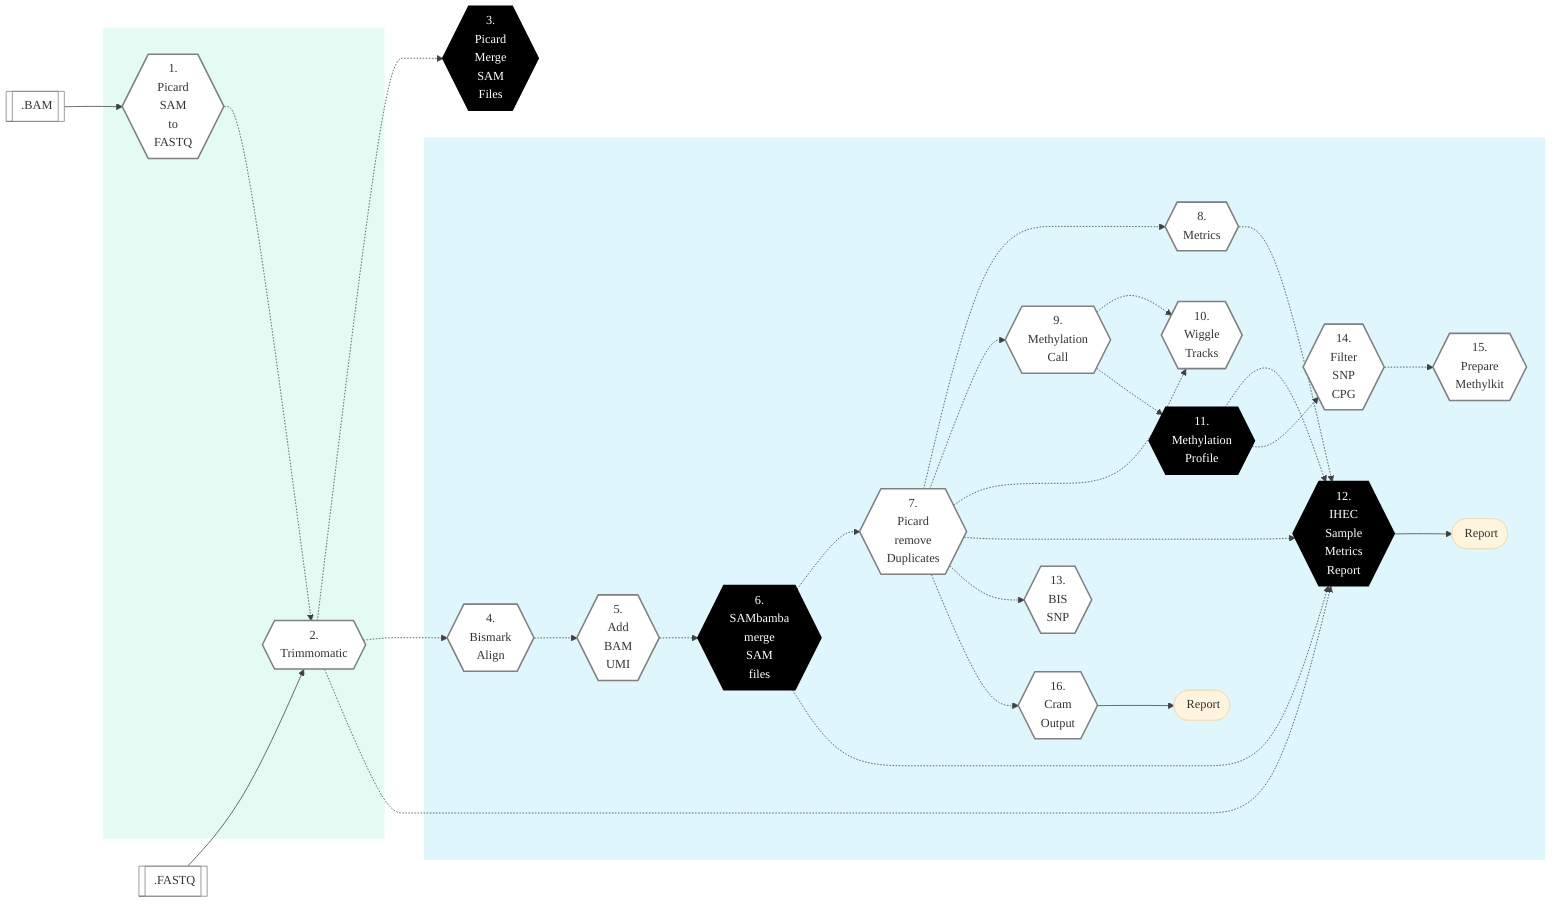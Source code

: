 %%{init: {'theme': 'base', 'themeVariables': { 'lineColor': '#404040'}, 'fontFamily': 'Montserrat', 'fontSize': 10}}%%

        %% GenPipes Schema for methylseq.py
        %% Ref: https://bitbucket.org/mugqic/genpipes/src/master/pipelines/methylseq/
        %% Author Shaloo Shalini <shalz@hotmail.com>

        graph LR
          InputBAM[[fa:fa-file-archive-o .BAM]]
          InputFASTQ[[fa:fa-sticky-note-o .FASTQ ]]
          Output([fa:fa-sticky-note-o Report ])
          MetricsOP([fa:fa-sticky-note-o Report ])

          Node1{{ 1. <br/> Picard<br/>SAM<br/>to<br/>FASTQ }}:::nodefill
          Node2{{ 2. <br/> Trimmomatic }}:::nodefill
          Node3{{ 3. <br/> Picard <br/> Merge <br/> SAM <br/> Files }}:::nodefillblack
          Node4{{ 4. <br/> Bismark <br/> Align }}:::nodefill
          Node5{{ 5. <br/> Add <br/> BAM <br/> UMI }}:::nodefill
          Node6{{ 6. <br/> SAMbamba <br/> merge <br/> SAM <br/> files }}:::nodefillblack
          Node7{{ 7. <br/> Picard <br/> remove <br/> Duplicates }}:::nodefill
          Node8{{ 8. <br/> Metrics }}:::nodefill
          Node9{{ 9. <br/> Methylation <br/> Call }}:::nodefill
          Node10{{ 10. <br/> Wiggle <br/> Tracks }}:::nodefill
          Node11{{ 11. <br/> Methylation <br/> Profile }}:::nodefillblack
          Node12{{ 12. <br/> IHEC <br/> Sample <br/> Metrics <br/> Report }}:::nodefillblack
          Node13{{ 13. <br/> BIS <br/> SNP  }}:::nodefill
          Node14{{ 14. <br/> Filter <br/> SNP <br/> CPG }}:::nodefill
          Node15{{ 15. <br/> Prepare <br/> Methylkit }}:::nodefill
          Node16{{ 16. <br/> Cram <br/> Output }}:::nodefill

          InputBAM --> Node1 -.-> Node2
          InputFASTQ --> Node2

          Node2 -.-> Node3 & Node4 & Node12
          Node4 -.-> Node5 -.-> Node6
          Node6 -.-> Node7 & Node12
          Node7 -.-> Node8 & Node9 & Node10 & Node12 & Node13 & Node16
          Node8 -.-> Node12
          Node9 -.-> Node10 & Node11
          Node11 -.-> Node12 & Node14
          Node14 -.-> Node15

          Node12 --> MetricsOP
          Node16 --> Output

          subgraph readSetSteps[" "]
            Node1
            Node2
          end

          subgraph sampleSetSteps[" "]
            Node4
            Node5
            Node6
            Node7
            Node8
            Node9
            Node10
            Node11
            Node12
            Node13
            Node14
            Node15
            Node16
            MetricsOP
            Output
          end

          classDef greenRect fill:#E4FBF4,stroke:white
          class readSetSteps greenRect
          classDef blueRect fill:#DEF6FC,stroke:white
          class sampleSetSteps blueRect
          classDef inputfill fill:#ffffff,stroke:gray,stroke-width:1px
          classDef nodefill fill:#ffffff,stroke:gray,stroke-width:2px
          classDef nodefillblack fill:black,stroke:black,color:white,stroke-width:2px
          class InputBAM inputfill
          class InputFASTQ inputfill